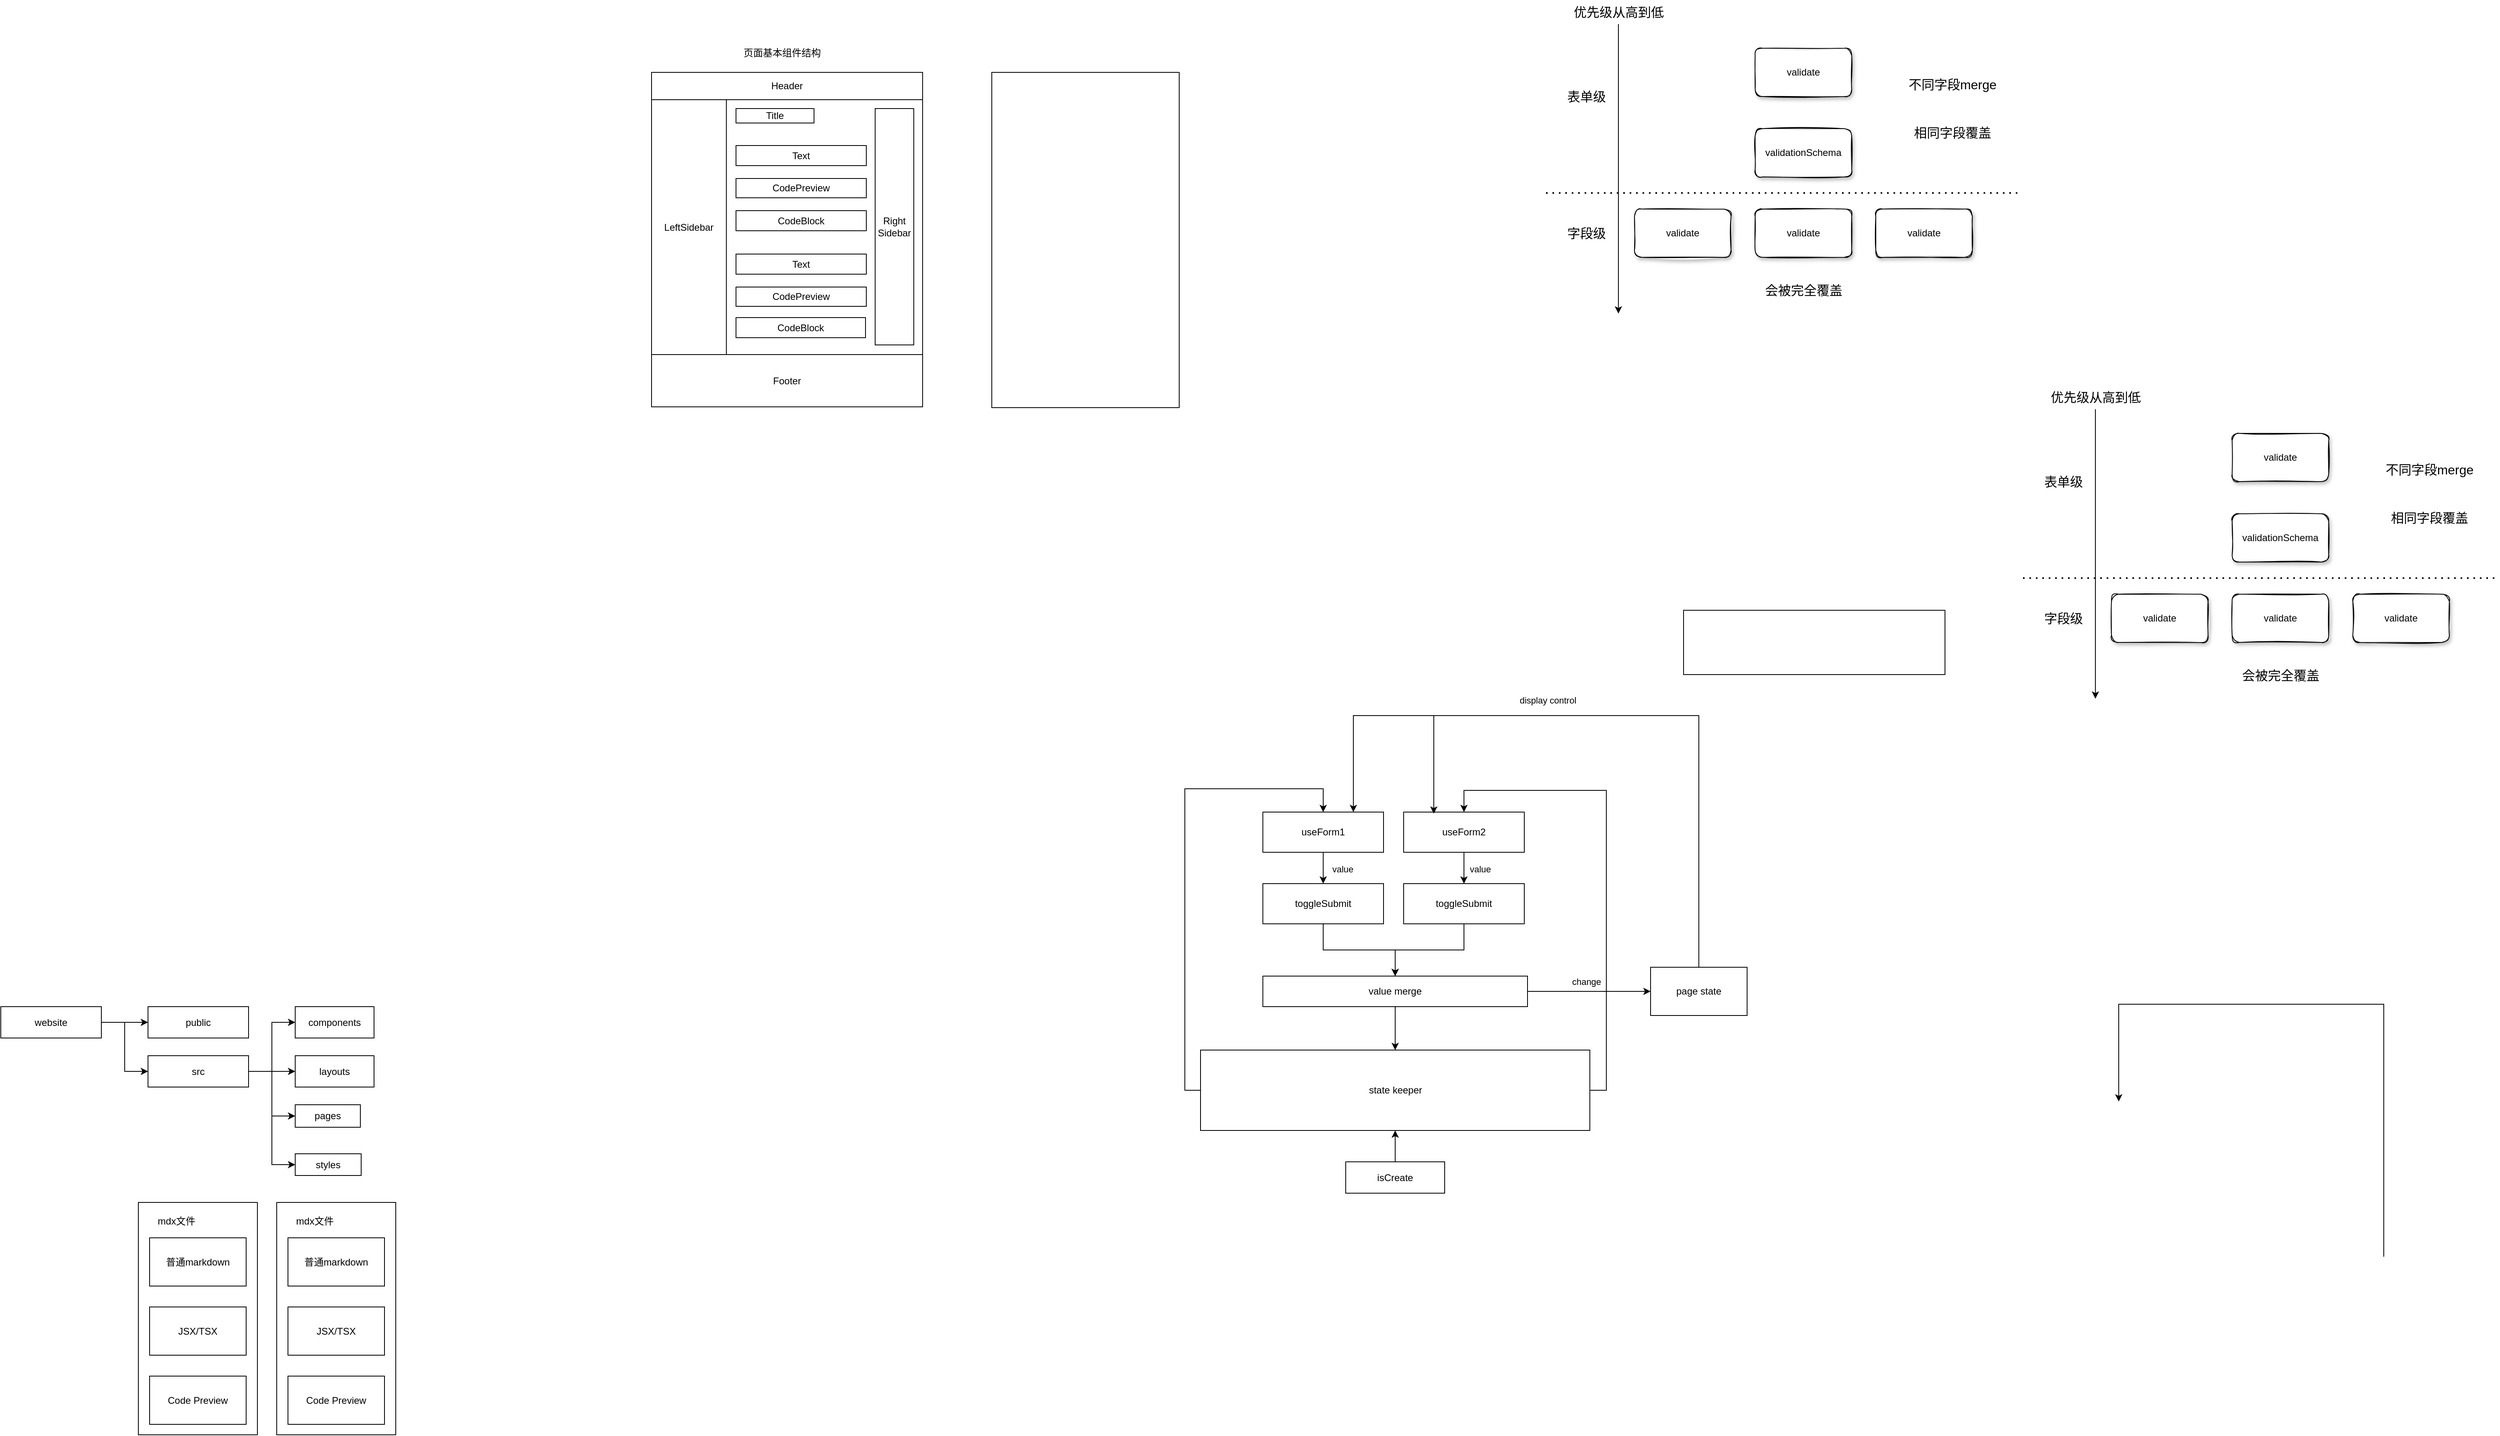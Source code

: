 <mxfile version="20.4.1" type="github">
  <diagram id="TjR1-rSzGZyo8haZhh6W" name="第 1 页">
    <mxGraphModel dx="2927" dy="1085" grid="0" gridSize="10" guides="1" tooltips="1" connect="1" arrows="1" fold="1" page="0" pageScale="1" pageWidth="827" pageHeight="1169" math="0" shadow="0">
      <root>
        <mxCell id="0" />
        <mxCell id="1" parent="0" />
        <mxCell id="iYNAMt9WykVBRRJNnP1b-1" value="validate" style="rounded=1;whiteSpace=wrap;html=1;sketch=1;glass=0;shadow=1;" parent="1" vertex="1">
          <mxGeometry x="340" y="370" width="120" height="60" as="geometry" />
        </mxCell>
        <mxCell id="iYNAMt9WykVBRRJNnP1b-2" value="validationSchema" style="rounded=1;whiteSpace=wrap;html=1;sketch=1;glass=0;shadow=1;" parent="1" vertex="1">
          <mxGeometry x="340" y="470" width="120" height="60" as="geometry" />
        </mxCell>
        <mxCell id="iYNAMt9WykVBRRJNnP1b-3" value="validate" style="rounded=1;whiteSpace=wrap;html=1;sketch=1;glass=0;shadow=1;" parent="1" vertex="1">
          <mxGeometry x="340" y="570" width="120" height="60" as="geometry" />
        </mxCell>
        <mxCell id="iYNAMt9WykVBRRJNnP1b-5" value="validate" style="rounded=1;whiteSpace=wrap;html=1;sketch=1;glass=0;shadow=1;" parent="1" vertex="1">
          <mxGeometry x="190" y="570" width="120" height="60" as="geometry" />
        </mxCell>
        <mxCell id="iYNAMt9WykVBRRJNnP1b-6" value="validate" style="rounded=1;whiteSpace=wrap;html=1;sketch=1;glass=0;shadow=1;" parent="1" vertex="1">
          <mxGeometry x="490" y="570" width="120" height="60" as="geometry" />
        </mxCell>
        <mxCell id="iYNAMt9WykVBRRJNnP1b-8" value="" style="endArrow=none;dashed=1;html=1;dashPattern=1 3;strokeWidth=2;rounded=0;" parent="1" edge="1">
          <mxGeometry width="50" height="50" relative="1" as="geometry">
            <mxPoint x="80" y="550" as="sourcePoint" />
            <mxPoint x="670" y="550" as="targetPoint" />
          </mxGeometry>
        </mxCell>
        <mxCell id="iYNAMt9WykVBRRJNnP1b-9" value="" style="endArrow=classic;html=1;rounded=0;" parent="1" edge="1">
          <mxGeometry width="50" height="50" relative="1" as="geometry">
            <mxPoint x="170" y="340" as="sourcePoint" />
            <mxPoint x="170" y="700" as="targetPoint" />
          </mxGeometry>
        </mxCell>
        <mxCell id="iYNAMt9WykVBRRJNnP1b-10" value="优先级从高到低" style="text;html=1;align=center;verticalAlign=middle;resizable=0;points=[];autosize=1;strokeColor=none;fillColor=none;sketch=0;fontSize=16;" parent="1" vertex="1">
          <mxGeometry x="100" y="310" width="140" height="30" as="geometry" />
        </mxCell>
        <mxCell id="iYNAMt9WykVBRRJNnP1b-11" value="不同字段merge" style="text;html=1;align=center;verticalAlign=middle;resizable=0;points=[];autosize=1;strokeColor=none;fillColor=none;fontSize=16;" parent="1" vertex="1">
          <mxGeometry x="520" y="400" width="130" height="30" as="geometry" />
        </mxCell>
        <mxCell id="iYNAMt9WykVBRRJNnP1b-12" value="相同字段覆盖" style="text;html=1;align=center;verticalAlign=middle;resizable=0;points=[];autosize=1;strokeColor=none;fillColor=none;fontSize=16;" parent="1" vertex="1">
          <mxGeometry x="525" y="460" width="120" height="30" as="geometry" />
        </mxCell>
        <mxCell id="iYNAMt9WykVBRRJNnP1b-13" value="字段级" style="text;html=1;align=center;verticalAlign=middle;resizable=0;points=[];autosize=1;strokeColor=none;fillColor=none;fontSize=16;" parent="1" vertex="1">
          <mxGeometry x="95" y="585" width="70" height="30" as="geometry" />
        </mxCell>
        <mxCell id="iYNAMt9WykVBRRJNnP1b-14" value="表单级" style="text;html=1;align=center;verticalAlign=middle;resizable=0;points=[];autosize=1;strokeColor=none;fillColor=none;fontSize=16;" parent="1" vertex="1">
          <mxGeometry x="95" y="415" width="70" height="30" as="geometry" />
        </mxCell>
        <mxCell id="iYNAMt9WykVBRRJNnP1b-15" value="会被完全覆盖" style="text;html=1;align=center;verticalAlign=middle;resizable=0;points=[];autosize=1;strokeColor=none;fillColor=none;fontSize=16;" parent="1" vertex="1">
          <mxGeometry x="340" y="656" width="120" height="30" as="geometry" />
        </mxCell>
        <mxCell id="iYNAMt9WykVBRRJNnP1b-17" value="validate" style="rounded=1;whiteSpace=wrap;html=1;sketch=1;glass=0;shadow=1;" parent="1" vertex="1">
          <mxGeometry x="933" y="849" width="120" height="60" as="geometry" />
        </mxCell>
        <mxCell id="iYNAMt9WykVBRRJNnP1b-18" value="validationSchema" style="rounded=1;whiteSpace=wrap;html=1;sketch=1;glass=0;shadow=1;" parent="1" vertex="1">
          <mxGeometry x="933" y="949" width="120" height="60" as="geometry" />
        </mxCell>
        <mxCell id="iYNAMt9WykVBRRJNnP1b-19" value="validate" style="rounded=1;whiteSpace=wrap;html=1;sketch=1;glass=0;shadow=1;" parent="1" vertex="1">
          <mxGeometry x="933" y="1049" width="120" height="60" as="geometry" />
        </mxCell>
        <mxCell id="iYNAMt9WykVBRRJNnP1b-20" value="validate" style="rounded=1;whiteSpace=wrap;html=1;sketch=1;glass=0;shadow=1;" parent="1" vertex="1">
          <mxGeometry x="783" y="1049" width="120" height="60" as="geometry" />
        </mxCell>
        <mxCell id="iYNAMt9WykVBRRJNnP1b-21" value="validate" style="rounded=1;whiteSpace=wrap;html=1;sketch=1;glass=0;shadow=1;" parent="1" vertex="1">
          <mxGeometry x="1083" y="1049" width="120" height="60" as="geometry" />
        </mxCell>
        <mxCell id="iYNAMt9WykVBRRJNnP1b-22" value="" style="endArrow=none;dashed=1;html=1;dashPattern=1 3;strokeWidth=2;rounded=0;" parent="1" edge="1">
          <mxGeometry width="50" height="50" relative="1" as="geometry">
            <mxPoint x="673" y="1029" as="sourcePoint" />
            <mxPoint x="1263" y="1029" as="targetPoint" />
          </mxGeometry>
        </mxCell>
        <mxCell id="iYNAMt9WykVBRRJNnP1b-23" value="" style="endArrow=classic;html=1;rounded=0;" parent="1" edge="1">
          <mxGeometry width="50" height="50" relative="1" as="geometry">
            <mxPoint x="763" y="819" as="sourcePoint" />
            <mxPoint x="763" y="1179" as="targetPoint" />
          </mxGeometry>
        </mxCell>
        <mxCell id="iYNAMt9WykVBRRJNnP1b-24" value="优先级从高到低" style="text;html=1;align=center;verticalAlign=middle;resizable=0;points=[];autosize=1;strokeColor=none;fillColor=none;sketch=0;fontSize=16;" parent="1" vertex="1">
          <mxGeometry x="693" y="789" width="140" height="30" as="geometry" />
        </mxCell>
        <mxCell id="iYNAMt9WykVBRRJNnP1b-25" value="不同字段merge" style="text;html=1;align=center;verticalAlign=middle;resizable=0;points=[];autosize=1;strokeColor=none;fillColor=none;fontSize=16;" parent="1" vertex="1">
          <mxGeometry x="1113" y="879" width="130" height="30" as="geometry" />
        </mxCell>
        <mxCell id="iYNAMt9WykVBRRJNnP1b-26" value="相同字段覆盖" style="text;html=1;align=center;verticalAlign=middle;resizable=0;points=[];autosize=1;strokeColor=none;fillColor=none;fontSize=16;" parent="1" vertex="1">
          <mxGeometry x="1118" y="939" width="120" height="30" as="geometry" />
        </mxCell>
        <mxCell id="iYNAMt9WykVBRRJNnP1b-27" value="字段级" style="text;html=1;align=center;verticalAlign=middle;resizable=0;points=[];autosize=1;strokeColor=none;fillColor=none;fontSize=16;" parent="1" vertex="1">
          <mxGeometry x="688" y="1064" width="70" height="30" as="geometry" />
        </mxCell>
        <mxCell id="iYNAMt9WykVBRRJNnP1b-28" value="表单级" style="text;html=1;align=center;verticalAlign=middle;resizable=0;points=[];autosize=1;strokeColor=none;fillColor=none;fontSize=16;" parent="1" vertex="1">
          <mxGeometry x="688" y="894" width="70" height="30" as="geometry" />
        </mxCell>
        <mxCell id="iYNAMt9WykVBRRJNnP1b-29" value="会被完全覆盖" style="text;html=1;align=center;verticalAlign=middle;resizable=0;points=[];autosize=1;strokeColor=none;fillColor=none;fontSize=16;" parent="1" vertex="1">
          <mxGeometry x="933" y="1135" width="120" height="30" as="geometry" />
        </mxCell>
        <mxCell id="ybRk64Y0vvIrRGSaYGFf-1" value="" style="rounded=0;whiteSpace=wrap;html=1;" parent="1" vertex="1">
          <mxGeometry x="251" y="1069" width="325" height="80" as="geometry" />
        </mxCell>
        <mxCell id="ybRk64Y0vvIrRGSaYGFf-6" style="edgeStyle=orthogonalEdgeStyle;rounded=0;orthogonalLoop=1;jettySize=auto;html=1;exitX=0.5;exitY=1;exitDx=0;exitDy=0;entryX=0.5;entryY=0;entryDx=0;entryDy=0;" parent="1" source="ybRk64Y0vvIrRGSaYGFf-2" target="ybRk64Y0vvIrRGSaYGFf-4" edge="1">
          <mxGeometry relative="1" as="geometry" />
        </mxCell>
        <mxCell id="ybRk64Y0vvIrRGSaYGFf-7" value="value" style="edgeLabel;html=1;align=center;verticalAlign=middle;resizable=0;points=[];" parent="ybRk64Y0vvIrRGSaYGFf-6" vertex="1" connectable="0">
          <mxGeometry x="0.171" relative="1" as="geometry">
            <mxPoint x="24" y="-2" as="offset" />
          </mxGeometry>
        </mxCell>
        <mxCell id="ybRk64Y0vvIrRGSaYGFf-2" value="useForm1" style="rounded=0;whiteSpace=wrap;html=1;" parent="1" vertex="1">
          <mxGeometry x="-272" y="1320" width="150" height="50" as="geometry" />
        </mxCell>
        <mxCell id="ybRk64Y0vvIrRGSaYGFf-11" style="edgeStyle=orthogonalEdgeStyle;rounded=0;orthogonalLoop=1;jettySize=auto;html=1;exitX=0.5;exitY=1;exitDx=0;exitDy=0;entryX=0.5;entryY=0;entryDx=0;entryDy=0;" parent="1" source="ybRk64Y0vvIrRGSaYGFf-3" target="ybRk64Y0vvIrRGSaYGFf-5" edge="1">
          <mxGeometry relative="1" as="geometry" />
        </mxCell>
        <mxCell id="ybRk64Y0vvIrRGSaYGFf-12" value="value" style="edgeLabel;html=1;align=center;verticalAlign=middle;resizable=0;points=[];" parent="ybRk64Y0vvIrRGSaYGFf-11" vertex="1" connectable="0">
          <mxGeometry x="-0.103" relative="1" as="geometry">
            <mxPoint x="20" y="3" as="offset" />
          </mxGeometry>
        </mxCell>
        <mxCell id="ybRk64Y0vvIrRGSaYGFf-3" value="useForm2" style="rounded=0;whiteSpace=wrap;html=1;" parent="1" vertex="1">
          <mxGeometry x="-97" y="1320" width="150" height="50" as="geometry" />
        </mxCell>
        <mxCell id="ybRk64Y0vvIrRGSaYGFf-9" style="edgeStyle=orthogonalEdgeStyle;rounded=0;orthogonalLoop=1;jettySize=auto;html=1;exitX=0.5;exitY=1;exitDx=0;exitDy=0;entryX=0.5;entryY=0;entryDx=0;entryDy=0;" parent="1" source="ybRk64Y0vvIrRGSaYGFf-4" target="ybRk64Y0vvIrRGSaYGFf-8" edge="1">
          <mxGeometry relative="1" as="geometry" />
        </mxCell>
        <mxCell id="ybRk64Y0vvIrRGSaYGFf-4" value="toggleSubmit" style="rounded=0;whiteSpace=wrap;html=1;" parent="1" vertex="1">
          <mxGeometry x="-272" y="1409" width="150" height="50" as="geometry" />
        </mxCell>
        <mxCell id="ybRk64Y0vvIrRGSaYGFf-10" style="edgeStyle=orthogonalEdgeStyle;rounded=0;orthogonalLoop=1;jettySize=auto;html=1;exitX=0.5;exitY=1;exitDx=0;exitDy=0;entryX=0.5;entryY=0;entryDx=0;entryDy=0;" parent="1" source="ybRk64Y0vvIrRGSaYGFf-5" target="ybRk64Y0vvIrRGSaYGFf-8" edge="1">
          <mxGeometry relative="1" as="geometry" />
        </mxCell>
        <mxCell id="ybRk64Y0vvIrRGSaYGFf-5" value="toggleSubmit" style="rounded=0;whiteSpace=wrap;html=1;" parent="1" vertex="1">
          <mxGeometry x="-97" y="1409" width="150" height="50" as="geometry" />
        </mxCell>
        <mxCell id="ybRk64Y0vvIrRGSaYGFf-14" style="edgeStyle=orthogonalEdgeStyle;rounded=0;orthogonalLoop=1;jettySize=auto;html=1;exitX=0.5;exitY=1;exitDx=0;exitDy=0;" parent="1" source="ybRk64Y0vvIrRGSaYGFf-8" target="ybRk64Y0vvIrRGSaYGFf-13" edge="1">
          <mxGeometry relative="1" as="geometry" />
        </mxCell>
        <mxCell id="ybRk64Y0vvIrRGSaYGFf-21" value="change" style="edgeStyle=orthogonalEdgeStyle;rounded=0;orthogonalLoop=1;jettySize=auto;html=1;exitX=1;exitY=0.5;exitDx=0;exitDy=0;entryX=0;entryY=0.5;entryDx=0;entryDy=0;" parent="1" source="ybRk64Y0vvIrRGSaYGFf-8" target="ybRk64Y0vvIrRGSaYGFf-20" edge="1">
          <mxGeometry x="-0.046" y="12" relative="1" as="geometry">
            <mxPoint as="offset" />
          </mxGeometry>
        </mxCell>
        <mxCell id="ybRk64Y0vvIrRGSaYGFf-8" value="value merge" style="rounded=0;whiteSpace=wrap;html=1;" parent="1" vertex="1">
          <mxGeometry x="-272" y="1524" width="329" height="38" as="geometry" />
        </mxCell>
        <mxCell id="ybRk64Y0vvIrRGSaYGFf-15" style="edgeStyle=orthogonalEdgeStyle;rounded=0;orthogonalLoop=1;jettySize=auto;html=1;exitX=0;exitY=0.5;exitDx=0;exitDy=0;entryX=0.5;entryY=0;entryDx=0;entryDy=0;" parent="1" source="ybRk64Y0vvIrRGSaYGFf-13" target="ybRk64Y0vvIrRGSaYGFf-2" edge="1">
          <mxGeometry relative="1" as="geometry">
            <Array as="points">
              <mxPoint x="-369" y="1666" />
              <mxPoint x="-369" y="1291" />
              <mxPoint x="-197" y="1291" />
            </Array>
          </mxGeometry>
        </mxCell>
        <mxCell id="ybRk64Y0vvIrRGSaYGFf-16" style="edgeStyle=orthogonalEdgeStyle;rounded=0;orthogonalLoop=1;jettySize=auto;html=1;exitX=1;exitY=0.5;exitDx=0;exitDy=0;entryX=0.5;entryY=0;entryDx=0;entryDy=0;" parent="1" source="ybRk64Y0vvIrRGSaYGFf-13" target="ybRk64Y0vvIrRGSaYGFf-3" edge="1">
          <mxGeometry relative="1" as="geometry">
            <Array as="points">
              <mxPoint x="155" y="1666" />
              <mxPoint x="155" y="1293" />
              <mxPoint x="-22" y="1293" />
            </Array>
          </mxGeometry>
        </mxCell>
        <mxCell id="ybRk64Y0vvIrRGSaYGFf-13" value="state keeper" style="rounded=0;whiteSpace=wrap;html=1;" parent="1" vertex="1">
          <mxGeometry x="-349.5" y="1616" width="484" height="100" as="geometry" />
        </mxCell>
        <mxCell id="ybRk64Y0vvIrRGSaYGFf-19" style="edgeStyle=orthogonalEdgeStyle;rounded=0;orthogonalLoop=1;jettySize=auto;html=1;exitX=0.5;exitY=0;exitDx=0;exitDy=0;entryX=0.5;entryY=1;entryDx=0;entryDy=0;" parent="1" source="ybRk64Y0vvIrRGSaYGFf-18" target="ybRk64Y0vvIrRGSaYGFf-13" edge="1">
          <mxGeometry relative="1" as="geometry" />
        </mxCell>
        <mxCell id="ybRk64Y0vvIrRGSaYGFf-18" value="isCreate" style="rounded=0;whiteSpace=wrap;html=1;" parent="1" vertex="1">
          <mxGeometry x="-169" y="1755" width="123" height="39" as="geometry" />
        </mxCell>
        <mxCell id="ybRk64Y0vvIrRGSaYGFf-22" style="edgeStyle=orthogonalEdgeStyle;rounded=0;orthogonalLoop=1;jettySize=auto;html=1;exitX=0.5;exitY=0;exitDx=0;exitDy=0;entryX=0.25;entryY=0;entryDx=0;entryDy=0;" parent="1" edge="1">
          <mxGeometry relative="1" as="geometry">
            <mxPoint x="1121.5" y="1873" as="sourcePoint" />
            <mxPoint x="792" y="1680" as="targetPoint" />
            <Array as="points">
              <mxPoint x="1121.5" y="1559" />
              <mxPoint x="792.5" y="1559" />
            </Array>
          </mxGeometry>
        </mxCell>
        <mxCell id="ybRk64Y0vvIrRGSaYGFf-23" style="edgeStyle=orthogonalEdgeStyle;rounded=0;orthogonalLoop=1;jettySize=auto;html=1;exitX=0.5;exitY=0;exitDx=0;exitDy=0;entryX=0.75;entryY=0;entryDx=0;entryDy=0;" parent="1" source="ybRk64Y0vvIrRGSaYGFf-20" target="ybRk64Y0vvIrRGSaYGFf-2" edge="1">
          <mxGeometry relative="1" as="geometry">
            <Array as="points">
              <mxPoint x="270" y="1200" />
              <mxPoint x="-159" y="1200" />
            </Array>
          </mxGeometry>
        </mxCell>
        <mxCell id="ybRk64Y0vvIrRGSaYGFf-24" style="edgeStyle=orthogonalEdgeStyle;rounded=0;orthogonalLoop=1;jettySize=auto;html=1;exitX=0.5;exitY=0;exitDx=0;exitDy=0;entryX=0.25;entryY=0;entryDx=0;entryDy=0;" parent="1" edge="1">
          <mxGeometry relative="1" as="geometry">
            <mxPoint x="270" y="1515" as="sourcePoint" />
            <mxPoint x="-59.5" y="1322" as="targetPoint" />
            <Array as="points">
              <mxPoint x="270" y="1200" />
              <mxPoint x="-59" y="1200" />
            </Array>
          </mxGeometry>
        </mxCell>
        <mxCell id="ybRk64Y0vvIrRGSaYGFf-25" value="display control" style="edgeLabel;html=1;align=center;verticalAlign=middle;resizable=0;points=[];" parent="ybRk64Y0vvIrRGSaYGFf-24" vertex="1" connectable="0">
          <mxGeometry x="0.31" y="-3" relative="1" as="geometry">
            <mxPoint x="-1" y="-16" as="offset" />
          </mxGeometry>
        </mxCell>
        <mxCell id="ybRk64Y0vvIrRGSaYGFf-20" value="page state" style="rounded=0;whiteSpace=wrap;html=1;" parent="1" vertex="1">
          <mxGeometry x="210" y="1513" width="120" height="60" as="geometry" />
        </mxCell>
        <mxCell id="OfM3aT3gorayr-V404j--24" value="" style="rounded=0;whiteSpace=wrap;html=1;" parent="1" vertex="1">
          <mxGeometry x="-1032" y="400" width="337" height="416" as="geometry" />
        </mxCell>
        <mxCell id="OfM3aT3gorayr-V404j--25" value="Header" style="rounded=0;whiteSpace=wrap;html=1;" parent="1" vertex="1">
          <mxGeometry x="-1032" y="400" width="337" height="34" as="geometry" />
        </mxCell>
        <mxCell id="OfM3aT3gorayr-V404j--26" value="LeftSidebar" style="rounded=0;whiteSpace=wrap;html=1;" parent="1" vertex="1">
          <mxGeometry x="-1032" y="434" width="93" height="317" as="geometry" />
        </mxCell>
        <mxCell id="OfM3aT3gorayr-V404j--27" value="Footer" style="rounded=0;whiteSpace=wrap;html=1;" parent="1" vertex="1">
          <mxGeometry x="-1032" y="751" width="337" height="65" as="geometry" />
        </mxCell>
        <mxCell id="OfM3aT3gorayr-V404j--28" value="Title" style="rounded=0;whiteSpace=wrap;html=1;" parent="1" vertex="1">
          <mxGeometry x="-927" y="445" width="97" height="18" as="geometry" />
        </mxCell>
        <mxCell id="OfM3aT3gorayr-V404j--29" value="页面基本组件结构" style="text;html=1;align=center;verticalAlign=middle;resizable=0;points=[];autosize=1;strokeColor=none;fillColor=none;" parent="1" vertex="1">
          <mxGeometry x="-927" y="363" width="114" height="26" as="geometry" />
        </mxCell>
        <mxCell id="OfM3aT3gorayr-V404j--30" value="Text" style="rounded=0;whiteSpace=wrap;html=1;" parent="1" vertex="1">
          <mxGeometry x="-927" y="491" width="162" height="25" as="geometry" />
        </mxCell>
        <mxCell id="OfM3aT3gorayr-V404j--31" value="CodeBlock" style="rounded=0;whiteSpace=wrap;html=1;" parent="1" vertex="1">
          <mxGeometry x="-927" y="572" width="162" height="25" as="geometry" />
        </mxCell>
        <mxCell id="OfM3aT3gorayr-V404j--32" value="CodePreview" style="rounded=0;whiteSpace=wrap;html=1;" parent="1" vertex="1">
          <mxGeometry x="-927" y="532" width="162" height="24" as="geometry" />
        </mxCell>
        <mxCell id="OfM3aT3gorayr-V404j--33" value="Text" style="rounded=0;whiteSpace=wrap;html=1;" parent="1" vertex="1">
          <mxGeometry x="-927" y="626" width="162" height="25" as="geometry" />
        </mxCell>
        <mxCell id="OfM3aT3gorayr-V404j--34" value="CodeBlock" style="rounded=0;whiteSpace=wrap;html=1;" parent="1" vertex="1">
          <mxGeometry x="-927" y="705" width="161" height="25" as="geometry" />
        </mxCell>
        <mxCell id="OfM3aT3gorayr-V404j--35" value="CodePreview" style="rounded=0;whiteSpace=wrap;html=1;" parent="1" vertex="1">
          <mxGeometry x="-927" y="667" width="162" height="24" as="geometry" />
        </mxCell>
        <mxCell id="OfM3aT3gorayr-V404j--37" value="Right Sidebar" style="rounded=0;whiteSpace=wrap;html=1;" parent="1" vertex="1">
          <mxGeometry x="-754" y="445" width="48" height="294" as="geometry" />
        </mxCell>
        <mxCell id="OfM3aT3gorayr-V404j--38" value="" style="rounded=0;whiteSpace=wrap;html=1;" parent="1" vertex="1">
          <mxGeometry x="-609" y="400" width="233" height="417" as="geometry" />
        </mxCell>
        <mxCell id="LKFy4Z4dUArzQCND-wwM-2" value="public" style="rounded=0;whiteSpace=wrap;html=1;strokeColor=default;" vertex="1" parent="1">
          <mxGeometry x="-1658" y="1562" width="125" height="39" as="geometry" />
        </mxCell>
        <mxCell id="LKFy4Z4dUArzQCND-wwM-39" style="edgeStyle=orthogonalEdgeStyle;rounded=0;orthogonalLoop=1;jettySize=auto;html=1;exitX=1;exitY=0.5;exitDx=0;exitDy=0;entryX=0;entryY=0.5;entryDx=0;entryDy=0;" edge="1" parent="1" source="LKFy4Z4dUArzQCND-wwM-31" target="LKFy4Z4dUArzQCND-wwM-33">
          <mxGeometry relative="1" as="geometry" />
        </mxCell>
        <mxCell id="LKFy4Z4dUArzQCND-wwM-40" style="edgeStyle=orthogonalEdgeStyle;rounded=0;orthogonalLoop=1;jettySize=auto;html=1;exitX=1;exitY=0.5;exitDx=0;exitDy=0;entryX=0;entryY=0.5;entryDx=0;entryDy=0;" edge="1" parent="1" source="LKFy4Z4dUArzQCND-wwM-31" target="LKFy4Z4dUArzQCND-wwM-36">
          <mxGeometry relative="1" as="geometry" />
        </mxCell>
        <mxCell id="LKFy4Z4dUArzQCND-wwM-41" style="edgeStyle=orthogonalEdgeStyle;rounded=0;orthogonalLoop=1;jettySize=auto;html=1;exitX=1;exitY=0.5;exitDx=0;exitDy=0;entryX=0;entryY=0.5;entryDx=0;entryDy=0;" edge="1" parent="1" source="LKFy4Z4dUArzQCND-wwM-31" target="LKFy4Z4dUArzQCND-wwM-37">
          <mxGeometry relative="1" as="geometry" />
        </mxCell>
        <mxCell id="LKFy4Z4dUArzQCND-wwM-42" style="edgeStyle=orthogonalEdgeStyle;rounded=0;orthogonalLoop=1;jettySize=auto;html=1;exitX=1;exitY=0.5;exitDx=0;exitDy=0;entryX=0;entryY=0.5;entryDx=0;entryDy=0;" edge="1" parent="1" source="LKFy4Z4dUArzQCND-wwM-31" target="LKFy4Z4dUArzQCND-wwM-32">
          <mxGeometry relative="1" as="geometry" />
        </mxCell>
        <mxCell id="LKFy4Z4dUArzQCND-wwM-31" value="src" style="rounded=0;whiteSpace=wrap;html=1;strokeColor=default;" vertex="1" parent="1">
          <mxGeometry x="-1658" y="1623" width="125" height="39" as="geometry" />
        </mxCell>
        <mxCell id="LKFy4Z4dUArzQCND-wwM-32" value="components" style="rounded=0;whiteSpace=wrap;html=1;" vertex="1" parent="1">
          <mxGeometry x="-1475" y="1562" width="98" height="39" as="geometry" />
        </mxCell>
        <mxCell id="LKFy4Z4dUArzQCND-wwM-33" value="layouts" style="rounded=0;whiteSpace=wrap;html=1;" vertex="1" parent="1">
          <mxGeometry x="-1475" y="1623" width="98" height="39" as="geometry" />
        </mxCell>
        <mxCell id="LKFy4Z4dUArzQCND-wwM-36" value="pages" style="rounded=0;whiteSpace=wrap;html=1;" vertex="1" parent="1">
          <mxGeometry x="-1475" y="1684" width="81" height="28" as="geometry" />
        </mxCell>
        <mxCell id="LKFy4Z4dUArzQCND-wwM-37" value="styles" style="rounded=0;whiteSpace=wrap;html=1;" vertex="1" parent="1">
          <mxGeometry x="-1475" y="1745" width="82" height="27" as="geometry" />
        </mxCell>
        <mxCell id="LKFy4Z4dUArzQCND-wwM-44" style="edgeStyle=orthogonalEdgeStyle;rounded=0;orthogonalLoop=1;jettySize=auto;html=1;exitX=1;exitY=0.5;exitDx=0;exitDy=0;" edge="1" parent="1" source="LKFy4Z4dUArzQCND-wwM-43" target="LKFy4Z4dUArzQCND-wwM-2">
          <mxGeometry relative="1" as="geometry" />
        </mxCell>
        <mxCell id="LKFy4Z4dUArzQCND-wwM-45" style="edgeStyle=orthogonalEdgeStyle;rounded=0;orthogonalLoop=1;jettySize=auto;html=1;exitX=1;exitY=0.5;exitDx=0;exitDy=0;entryX=0;entryY=0.5;entryDx=0;entryDy=0;" edge="1" parent="1" source="LKFy4Z4dUArzQCND-wwM-43" target="LKFy4Z4dUArzQCND-wwM-31">
          <mxGeometry relative="1" as="geometry" />
        </mxCell>
        <mxCell id="LKFy4Z4dUArzQCND-wwM-43" value="website" style="rounded=0;whiteSpace=wrap;html=1;strokeColor=default;" vertex="1" parent="1">
          <mxGeometry x="-1841" y="1562" width="125" height="39" as="geometry" />
        </mxCell>
        <mxCell id="LKFy4Z4dUArzQCND-wwM-46" value="" style="rounded=0;whiteSpace=wrap;html=1;strokeColor=default;" vertex="1" parent="1">
          <mxGeometry x="-1670" y="1805.5" width="148" height="289" as="geometry" />
        </mxCell>
        <mxCell id="LKFy4Z4dUArzQCND-wwM-47" value="mdx文件" style="text;html=1;align=center;verticalAlign=middle;resizable=0;points=[];autosize=1;strokeColor=none;fillColor=none;" vertex="1" parent="1">
          <mxGeometry x="-1656" y="1815.5" width="65" height="26" as="geometry" />
        </mxCell>
        <mxCell id="LKFy4Z4dUArzQCND-wwM-48" value="普通markdown" style="rounded=0;whiteSpace=wrap;html=1;strokeColor=default;" vertex="1" parent="1">
          <mxGeometry x="-1656" y="1849.5" width="120" height="60" as="geometry" />
        </mxCell>
        <mxCell id="LKFy4Z4dUArzQCND-wwM-49" value="JSX/TSX" style="rounded=0;whiteSpace=wrap;html=1;strokeColor=default;" vertex="1" parent="1">
          <mxGeometry x="-1656" y="1935.5" width="120" height="60" as="geometry" />
        </mxCell>
        <mxCell id="LKFy4Z4dUArzQCND-wwM-50" value="Code Preview" style="rounded=0;whiteSpace=wrap;html=1;strokeColor=default;" vertex="1" parent="1">
          <mxGeometry x="-1656" y="2021.5" width="120" height="60" as="geometry" />
        </mxCell>
        <mxCell id="LKFy4Z4dUArzQCND-wwM-51" value="" style="rounded=0;whiteSpace=wrap;html=1;strokeColor=default;" vertex="1" parent="1">
          <mxGeometry x="-1498" y="1805.5" width="148" height="289" as="geometry" />
        </mxCell>
        <mxCell id="LKFy4Z4dUArzQCND-wwM-52" value="mdx文件" style="text;html=1;align=center;verticalAlign=middle;resizable=0;points=[];autosize=1;strokeColor=none;fillColor=none;" vertex="1" parent="1">
          <mxGeometry x="-1484" y="1815.5" width="65" height="26" as="geometry" />
        </mxCell>
        <mxCell id="LKFy4Z4dUArzQCND-wwM-53" value="普通markdown" style="rounded=0;whiteSpace=wrap;html=1;strokeColor=default;" vertex="1" parent="1">
          <mxGeometry x="-1484" y="1849.5" width="120" height="60" as="geometry" />
        </mxCell>
        <mxCell id="LKFy4Z4dUArzQCND-wwM-54" value="JSX/TSX" style="rounded=0;whiteSpace=wrap;html=1;strokeColor=default;" vertex="1" parent="1">
          <mxGeometry x="-1484" y="1935.5" width="120" height="60" as="geometry" />
        </mxCell>
        <mxCell id="LKFy4Z4dUArzQCND-wwM-55" value="Code Preview" style="rounded=0;whiteSpace=wrap;html=1;strokeColor=default;" vertex="1" parent="1">
          <mxGeometry x="-1484" y="2021.5" width="120" height="60" as="geometry" />
        </mxCell>
      </root>
    </mxGraphModel>
  </diagram>
</mxfile>
